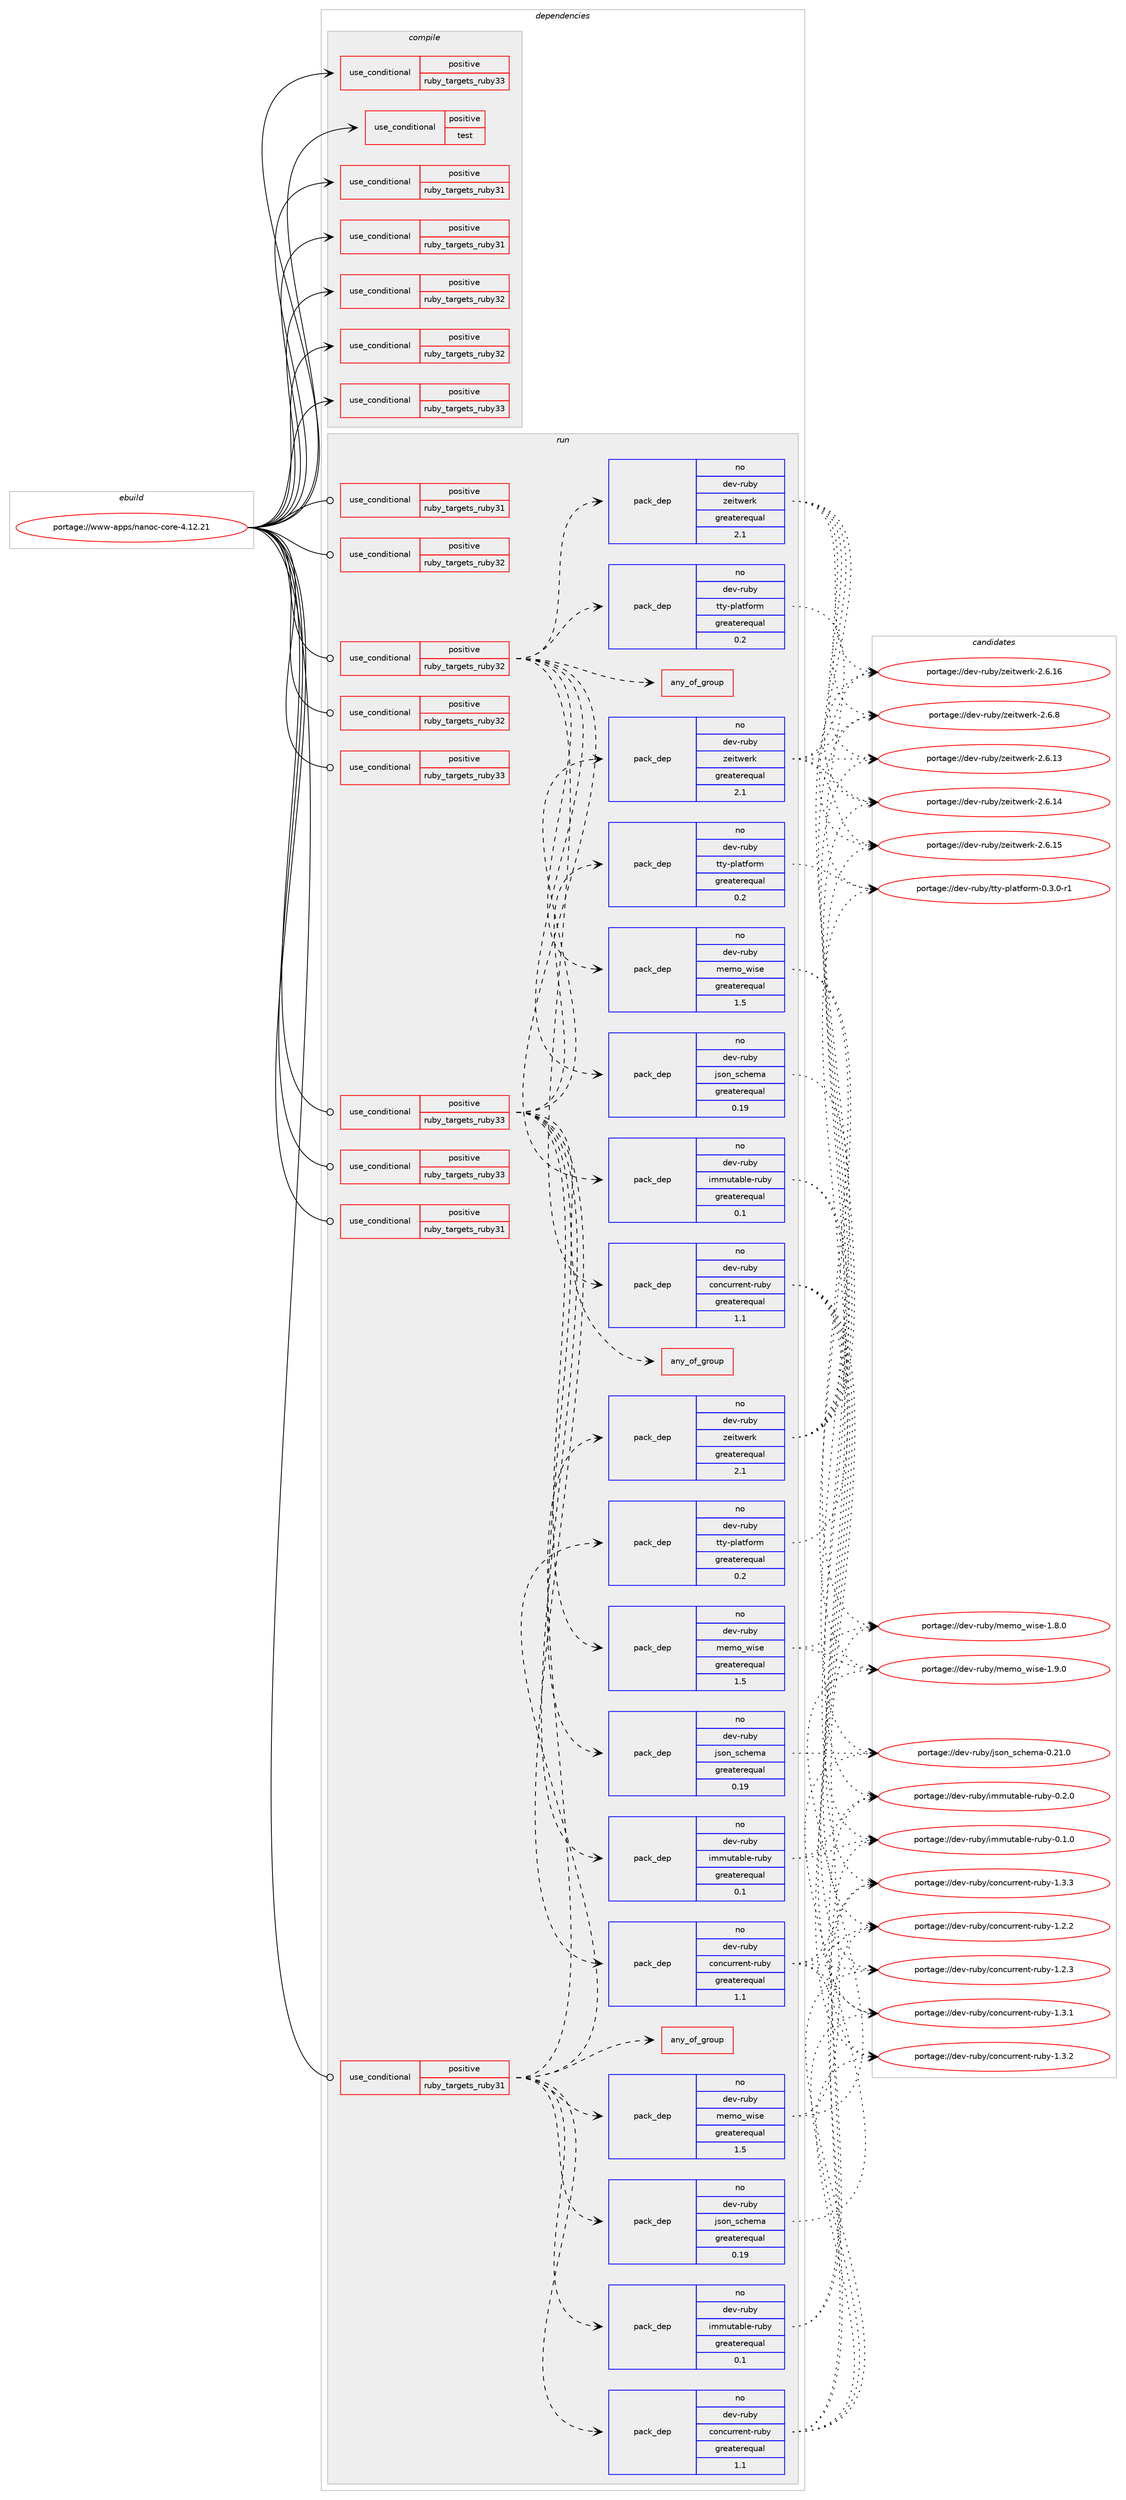 digraph prolog {

# *************
# Graph options
# *************

newrank=true;
concentrate=true;
compound=true;
graph [rankdir=LR,fontname=Helvetica,fontsize=10,ranksep=1.5];#, ranksep=2.5, nodesep=0.2];
edge  [arrowhead=vee];
node  [fontname=Helvetica,fontsize=10];

# **********
# The ebuild
# **********

subgraph cluster_leftcol {
color=gray;
rank=same;
label=<<i>ebuild</i>>;
id [label="portage://www-apps/nanoc-core-4.12.21", color=red, width=4, href="../www-apps/nanoc-core-4.12.21.svg"];
}

# ****************
# The dependencies
# ****************

subgraph cluster_midcol {
color=gray;
label=<<i>dependencies</i>>;
subgraph cluster_compile {
fillcolor="#eeeeee";
style=filled;
label=<<i>compile</i>>;
subgraph cond116342 {
dependency224297 [label=<<TABLE BORDER="0" CELLBORDER="1" CELLSPACING="0" CELLPADDING="4"><TR><TD ROWSPAN="3" CELLPADDING="10">use_conditional</TD></TR><TR><TD>positive</TD></TR><TR><TD>ruby_targets_ruby31</TD></TR></TABLE>>, shape=none, color=red];
# *** BEGIN UNKNOWN DEPENDENCY TYPE (TODO) ***
# dependency224297 -> package_dependency(portage://www-apps/nanoc-core-4.12.21,install,no,dev-lang,ruby,none,[,,],[slot(3.1)],[])
# *** END UNKNOWN DEPENDENCY TYPE (TODO) ***

}
id:e -> dependency224297:w [weight=20,style="solid",arrowhead="vee"];
subgraph cond116343 {
dependency224298 [label=<<TABLE BORDER="0" CELLBORDER="1" CELLSPACING="0" CELLPADDING="4"><TR><TD ROWSPAN="3" CELLPADDING="10">use_conditional</TD></TR><TR><TD>positive</TD></TR><TR><TD>ruby_targets_ruby31</TD></TR></TABLE>>, shape=none, color=red];
# *** BEGIN UNKNOWN DEPENDENCY TYPE (TODO) ***
# dependency224298 -> package_dependency(portage://www-apps/nanoc-core-4.12.21,install,no,virtual,rubygems,none,[,,],[],[use(enable(ruby_targets_ruby31),negative)])
# *** END UNKNOWN DEPENDENCY TYPE (TODO) ***

}
id:e -> dependency224298:w [weight=20,style="solid",arrowhead="vee"];
subgraph cond116344 {
dependency224299 [label=<<TABLE BORDER="0" CELLBORDER="1" CELLSPACING="0" CELLPADDING="4"><TR><TD ROWSPAN="3" CELLPADDING="10">use_conditional</TD></TR><TR><TD>positive</TD></TR><TR><TD>ruby_targets_ruby32</TD></TR></TABLE>>, shape=none, color=red];
# *** BEGIN UNKNOWN DEPENDENCY TYPE (TODO) ***
# dependency224299 -> package_dependency(portage://www-apps/nanoc-core-4.12.21,install,no,dev-lang,ruby,none,[,,],[slot(3.2)],[])
# *** END UNKNOWN DEPENDENCY TYPE (TODO) ***

}
id:e -> dependency224299:w [weight=20,style="solid",arrowhead="vee"];
subgraph cond116345 {
dependency224300 [label=<<TABLE BORDER="0" CELLBORDER="1" CELLSPACING="0" CELLPADDING="4"><TR><TD ROWSPAN="3" CELLPADDING="10">use_conditional</TD></TR><TR><TD>positive</TD></TR><TR><TD>ruby_targets_ruby32</TD></TR></TABLE>>, shape=none, color=red];
# *** BEGIN UNKNOWN DEPENDENCY TYPE (TODO) ***
# dependency224300 -> package_dependency(portage://www-apps/nanoc-core-4.12.21,install,no,virtual,rubygems,none,[,,],[],[use(enable(ruby_targets_ruby32),negative)])
# *** END UNKNOWN DEPENDENCY TYPE (TODO) ***

}
id:e -> dependency224300:w [weight=20,style="solid",arrowhead="vee"];
subgraph cond116346 {
dependency224301 [label=<<TABLE BORDER="0" CELLBORDER="1" CELLSPACING="0" CELLPADDING="4"><TR><TD ROWSPAN="3" CELLPADDING="10">use_conditional</TD></TR><TR><TD>positive</TD></TR><TR><TD>ruby_targets_ruby33</TD></TR></TABLE>>, shape=none, color=red];
# *** BEGIN UNKNOWN DEPENDENCY TYPE (TODO) ***
# dependency224301 -> package_dependency(portage://www-apps/nanoc-core-4.12.21,install,no,dev-lang,ruby,none,[,,],[slot(3.3)],[])
# *** END UNKNOWN DEPENDENCY TYPE (TODO) ***

}
id:e -> dependency224301:w [weight=20,style="solid",arrowhead="vee"];
subgraph cond116347 {
dependency224302 [label=<<TABLE BORDER="0" CELLBORDER="1" CELLSPACING="0" CELLPADDING="4"><TR><TD ROWSPAN="3" CELLPADDING="10">use_conditional</TD></TR><TR><TD>positive</TD></TR><TR><TD>ruby_targets_ruby33</TD></TR></TABLE>>, shape=none, color=red];
# *** BEGIN UNKNOWN DEPENDENCY TYPE (TODO) ***
# dependency224302 -> package_dependency(portage://www-apps/nanoc-core-4.12.21,install,no,virtual,rubygems,none,[,,],[],[use(enable(ruby_targets_ruby33),negative)])
# *** END UNKNOWN DEPENDENCY TYPE (TODO) ***

}
id:e -> dependency224302:w [weight=20,style="solid",arrowhead="vee"];
subgraph cond116348 {
dependency224303 [label=<<TABLE BORDER="0" CELLBORDER="1" CELLSPACING="0" CELLPADDING="4"><TR><TD ROWSPAN="3" CELLPADDING="10">use_conditional</TD></TR><TR><TD>positive</TD></TR><TR><TD>test</TD></TR></TABLE>>, shape=none, color=red];
# *** BEGIN UNKNOWN DEPENDENCY TYPE (TODO) ***
# dependency224303 -> package_dependency(portage://www-apps/nanoc-core-4.12.21,install,no,app-text,asciidoc,none,[,,],[],[])
# *** END UNKNOWN DEPENDENCY TYPE (TODO) ***

# *** BEGIN UNKNOWN DEPENDENCY TYPE (TODO) ***
# dependency224303 -> package_dependency(portage://www-apps/nanoc-core-4.12.21,install,no,app-text,highlight,none,[,,],[],[])
# *** END UNKNOWN DEPENDENCY TYPE (TODO) ***

}
id:e -> dependency224303:w [weight=20,style="solid",arrowhead="vee"];
}
subgraph cluster_compileandrun {
fillcolor="#eeeeee";
style=filled;
label=<<i>compile and run</i>>;
}
subgraph cluster_run {
fillcolor="#eeeeee";
style=filled;
label=<<i>run</i>>;
subgraph cond116349 {
dependency224304 [label=<<TABLE BORDER="0" CELLBORDER="1" CELLSPACING="0" CELLPADDING="4"><TR><TD ROWSPAN="3" CELLPADDING="10">use_conditional</TD></TR><TR><TD>positive</TD></TR><TR><TD>ruby_targets_ruby31</TD></TR></TABLE>>, shape=none, color=red];
# *** BEGIN UNKNOWN DEPENDENCY TYPE (TODO) ***
# dependency224304 -> package_dependency(portage://www-apps/nanoc-core-4.12.21,run,no,dev-lang,ruby,none,[,,],[slot(3.1)],[])
# *** END UNKNOWN DEPENDENCY TYPE (TODO) ***

}
id:e -> dependency224304:w [weight=20,style="solid",arrowhead="odot"];
subgraph cond116350 {
dependency224305 [label=<<TABLE BORDER="0" CELLBORDER="1" CELLSPACING="0" CELLPADDING="4"><TR><TD ROWSPAN="3" CELLPADDING="10">use_conditional</TD></TR><TR><TD>positive</TD></TR><TR><TD>ruby_targets_ruby31</TD></TR></TABLE>>, shape=none, color=red];
# *** BEGIN UNKNOWN DEPENDENCY TYPE (TODO) ***
# dependency224305 -> package_dependency(portage://www-apps/nanoc-core-4.12.21,run,no,dev-ruby,base64,none,[,,],[slot(0.2)],[use(enable(ruby_targets_ruby31),negative)])
# *** END UNKNOWN DEPENDENCY TYPE (TODO) ***

subgraph pack104740 {
dependency224306 [label=<<TABLE BORDER="0" CELLBORDER="1" CELLSPACING="0" CELLPADDING="4" WIDTH="220"><TR><TD ROWSPAN="6" CELLPADDING="30">pack_dep</TD></TR><TR><TD WIDTH="110">no</TD></TR><TR><TD>dev-ruby</TD></TR><TR><TD>concurrent-ruby</TD></TR><TR><TD>greaterequal</TD></TR><TR><TD>1.1</TD></TR></TABLE>>, shape=none, color=blue];
}
dependency224305:e -> dependency224306:w [weight=20,style="dashed",arrowhead="vee"];
# *** BEGIN UNKNOWN DEPENDENCY TYPE (TODO) ***
# dependency224305 -> package_dependency(portage://www-apps/nanoc-core-4.12.21,run,no,dev-ruby,ddmetrics,none,[,,],[slot(1)],[use(enable(ruby_targets_ruby31),negative)])
# *** END UNKNOWN DEPENDENCY TYPE (TODO) ***

# *** BEGIN UNKNOWN DEPENDENCY TYPE (TODO) ***
# dependency224305 -> package_dependency(portage://www-apps/nanoc-core-4.12.21,run,no,dev-ruby,ddplugin,none,[,,],[slot(1)],[use(enable(ruby_targets_ruby31),negative)])
# *** END UNKNOWN DEPENDENCY TYPE (TODO) ***

subgraph pack104741 {
dependency224307 [label=<<TABLE BORDER="0" CELLBORDER="1" CELLSPACING="0" CELLPADDING="4" WIDTH="220"><TR><TD ROWSPAN="6" CELLPADDING="30">pack_dep</TD></TR><TR><TD WIDTH="110">no</TD></TR><TR><TD>dev-ruby</TD></TR><TR><TD>immutable-ruby</TD></TR><TR><TD>greaterequal</TD></TR><TR><TD>0.1</TD></TR></TABLE>>, shape=none, color=blue];
}
dependency224305:e -> dependency224307:w [weight=20,style="dashed",arrowhead="vee"];
subgraph pack104742 {
dependency224308 [label=<<TABLE BORDER="0" CELLBORDER="1" CELLSPACING="0" CELLPADDING="4" WIDTH="220"><TR><TD ROWSPAN="6" CELLPADDING="30">pack_dep</TD></TR><TR><TD WIDTH="110">no</TD></TR><TR><TD>dev-ruby</TD></TR><TR><TD>json_schema</TD></TR><TR><TD>greaterequal</TD></TR><TR><TD>0.19</TD></TR></TABLE>>, shape=none, color=blue];
}
dependency224305:e -> dependency224308:w [weight=20,style="dashed",arrowhead="vee"];
subgraph pack104743 {
dependency224309 [label=<<TABLE BORDER="0" CELLBORDER="1" CELLSPACING="0" CELLPADDING="4" WIDTH="220"><TR><TD ROWSPAN="6" CELLPADDING="30">pack_dep</TD></TR><TR><TD WIDTH="110">no</TD></TR><TR><TD>dev-ruby</TD></TR><TR><TD>memo_wise</TD></TR><TR><TD>greaterequal</TD></TR><TR><TD>1.5</TD></TR></TABLE>>, shape=none, color=blue];
}
dependency224305:e -> dependency224309:w [weight=20,style="dashed",arrowhead="vee"];
subgraph any3016 {
dependency224310 [label=<<TABLE BORDER="0" CELLBORDER="1" CELLSPACING="0" CELLPADDING="4"><TR><TD CELLPADDING="10">any_of_group</TD></TR></TABLE>>, shape=none, color=red];# *** BEGIN UNKNOWN DEPENDENCY TYPE (TODO) ***
# dependency224310 -> package_dependency(portage://www-apps/nanoc-core-4.12.21,run,no,dev-ruby,psych,none,[,,],[slot(5)],[use(enable(ruby_targets_ruby31),negative)])
# *** END UNKNOWN DEPENDENCY TYPE (TODO) ***

# *** BEGIN UNKNOWN DEPENDENCY TYPE (TODO) ***
# dependency224310 -> package_dependency(portage://www-apps/nanoc-core-4.12.21,run,no,dev-ruby,psych,none,[,,],[slot(0)],[use(enable(ruby_targets_ruby31),negative)])
# *** END UNKNOWN DEPENDENCY TYPE (TODO) ***

}
dependency224305:e -> dependency224310:w [weight=20,style="dashed",arrowhead="vee"];
# *** BEGIN UNKNOWN DEPENDENCY TYPE (TODO) ***
# dependency224305 -> package_dependency(portage://www-apps/nanoc-core-4.12.21,run,no,dev-ruby,slow_enumerator_tools,none,[,,],[slot(1)],[use(enable(ruby_targets_ruby31),negative)])
# *** END UNKNOWN DEPENDENCY TYPE (TODO) ***

subgraph pack104744 {
dependency224311 [label=<<TABLE BORDER="0" CELLBORDER="1" CELLSPACING="0" CELLPADDING="4" WIDTH="220"><TR><TD ROWSPAN="6" CELLPADDING="30">pack_dep</TD></TR><TR><TD WIDTH="110">no</TD></TR><TR><TD>dev-ruby</TD></TR><TR><TD>tty-platform</TD></TR><TR><TD>greaterequal</TD></TR><TR><TD>0.2</TD></TR></TABLE>>, shape=none, color=blue];
}
dependency224305:e -> dependency224311:w [weight=20,style="dashed",arrowhead="vee"];
subgraph pack104745 {
dependency224312 [label=<<TABLE BORDER="0" CELLBORDER="1" CELLSPACING="0" CELLPADDING="4" WIDTH="220"><TR><TD ROWSPAN="6" CELLPADDING="30">pack_dep</TD></TR><TR><TD WIDTH="110">no</TD></TR><TR><TD>dev-ruby</TD></TR><TR><TD>zeitwerk</TD></TR><TR><TD>greaterequal</TD></TR><TR><TD>2.1</TD></TR></TABLE>>, shape=none, color=blue];
}
dependency224305:e -> dependency224312:w [weight=20,style="dashed",arrowhead="vee"];
}
id:e -> dependency224305:w [weight=20,style="solid",arrowhead="odot"];
subgraph cond116351 {
dependency224313 [label=<<TABLE BORDER="0" CELLBORDER="1" CELLSPACING="0" CELLPADDING="4"><TR><TD ROWSPAN="3" CELLPADDING="10">use_conditional</TD></TR><TR><TD>positive</TD></TR><TR><TD>ruby_targets_ruby31</TD></TR></TABLE>>, shape=none, color=red];
# *** BEGIN UNKNOWN DEPENDENCY TYPE (TODO) ***
# dependency224313 -> package_dependency(portage://www-apps/nanoc-core-4.12.21,run,no,virtual,rubygems,none,[,,],[],[use(enable(ruby_targets_ruby31),negative)])
# *** END UNKNOWN DEPENDENCY TYPE (TODO) ***

}
id:e -> dependency224313:w [weight=20,style="solid",arrowhead="odot"];
subgraph cond116352 {
dependency224314 [label=<<TABLE BORDER="0" CELLBORDER="1" CELLSPACING="0" CELLPADDING="4"><TR><TD ROWSPAN="3" CELLPADDING="10">use_conditional</TD></TR><TR><TD>positive</TD></TR><TR><TD>ruby_targets_ruby32</TD></TR></TABLE>>, shape=none, color=red];
# *** BEGIN UNKNOWN DEPENDENCY TYPE (TODO) ***
# dependency224314 -> package_dependency(portage://www-apps/nanoc-core-4.12.21,run,no,dev-lang,ruby,none,[,,],[slot(3.2)],[])
# *** END UNKNOWN DEPENDENCY TYPE (TODO) ***

}
id:e -> dependency224314:w [weight=20,style="solid",arrowhead="odot"];
subgraph cond116353 {
dependency224315 [label=<<TABLE BORDER="0" CELLBORDER="1" CELLSPACING="0" CELLPADDING="4"><TR><TD ROWSPAN="3" CELLPADDING="10">use_conditional</TD></TR><TR><TD>positive</TD></TR><TR><TD>ruby_targets_ruby32</TD></TR></TABLE>>, shape=none, color=red];
# *** BEGIN UNKNOWN DEPENDENCY TYPE (TODO) ***
# dependency224315 -> package_dependency(portage://www-apps/nanoc-core-4.12.21,run,no,dev-ruby,base64,none,[,,],[slot(0.2)],[use(enable(ruby_targets_ruby32),negative)])
# *** END UNKNOWN DEPENDENCY TYPE (TODO) ***

subgraph pack104746 {
dependency224316 [label=<<TABLE BORDER="0" CELLBORDER="1" CELLSPACING="0" CELLPADDING="4" WIDTH="220"><TR><TD ROWSPAN="6" CELLPADDING="30">pack_dep</TD></TR><TR><TD WIDTH="110">no</TD></TR><TR><TD>dev-ruby</TD></TR><TR><TD>concurrent-ruby</TD></TR><TR><TD>greaterequal</TD></TR><TR><TD>1.1</TD></TR></TABLE>>, shape=none, color=blue];
}
dependency224315:e -> dependency224316:w [weight=20,style="dashed",arrowhead="vee"];
# *** BEGIN UNKNOWN DEPENDENCY TYPE (TODO) ***
# dependency224315 -> package_dependency(portage://www-apps/nanoc-core-4.12.21,run,no,dev-ruby,ddmetrics,none,[,,],[slot(1)],[use(enable(ruby_targets_ruby32),negative)])
# *** END UNKNOWN DEPENDENCY TYPE (TODO) ***

# *** BEGIN UNKNOWN DEPENDENCY TYPE (TODO) ***
# dependency224315 -> package_dependency(portage://www-apps/nanoc-core-4.12.21,run,no,dev-ruby,ddplugin,none,[,,],[slot(1)],[use(enable(ruby_targets_ruby32),negative)])
# *** END UNKNOWN DEPENDENCY TYPE (TODO) ***

subgraph pack104747 {
dependency224317 [label=<<TABLE BORDER="0" CELLBORDER="1" CELLSPACING="0" CELLPADDING="4" WIDTH="220"><TR><TD ROWSPAN="6" CELLPADDING="30">pack_dep</TD></TR><TR><TD WIDTH="110">no</TD></TR><TR><TD>dev-ruby</TD></TR><TR><TD>immutable-ruby</TD></TR><TR><TD>greaterequal</TD></TR><TR><TD>0.1</TD></TR></TABLE>>, shape=none, color=blue];
}
dependency224315:e -> dependency224317:w [weight=20,style="dashed",arrowhead="vee"];
subgraph pack104748 {
dependency224318 [label=<<TABLE BORDER="0" CELLBORDER="1" CELLSPACING="0" CELLPADDING="4" WIDTH="220"><TR><TD ROWSPAN="6" CELLPADDING="30">pack_dep</TD></TR><TR><TD WIDTH="110">no</TD></TR><TR><TD>dev-ruby</TD></TR><TR><TD>json_schema</TD></TR><TR><TD>greaterequal</TD></TR><TR><TD>0.19</TD></TR></TABLE>>, shape=none, color=blue];
}
dependency224315:e -> dependency224318:w [weight=20,style="dashed",arrowhead="vee"];
subgraph pack104749 {
dependency224319 [label=<<TABLE BORDER="0" CELLBORDER="1" CELLSPACING="0" CELLPADDING="4" WIDTH="220"><TR><TD ROWSPAN="6" CELLPADDING="30">pack_dep</TD></TR><TR><TD WIDTH="110">no</TD></TR><TR><TD>dev-ruby</TD></TR><TR><TD>memo_wise</TD></TR><TR><TD>greaterequal</TD></TR><TR><TD>1.5</TD></TR></TABLE>>, shape=none, color=blue];
}
dependency224315:e -> dependency224319:w [weight=20,style="dashed",arrowhead="vee"];
subgraph any3017 {
dependency224320 [label=<<TABLE BORDER="0" CELLBORDER="1" CELLSPACING="0" CELLPADDING="4"><TR><TD CELLPADDING="10">any_of_group</TD></TR></TABLE>>, shape=none, color=red];# *** BEGIN UNKNOWN DEPENDENCY TYPE (TODO) ***
# dependency224320 -> package_dependency(portage://www-apps/nanoc-core-4.12.21,run,no,dev-ruby,psych,none,[,,],[slot(5)],[use(enable(ruby_targets_ruby32),negative)])
# *** END UNKNOWN DEPENDENCY TYPE (TODO) ***

# *** BEGIN UNKNOWN DEPENDENCY TYPE (TODO) ***
# dependency224320 -> package_dependency(portage://www-apps/nanoc-core-4.12.21,run,no,dev-ruby,psych,none,[,,],[slot(0)],[use(enable(ruby_targets_ruby32),negative)])
# *** END UNKNOWN DEPENDENCY TYPE (TODO) ***

}
dependency224315:e -> dependency224320:w [weight=20,style="dashed",arrowhead="vee"];
# *** BEGIN UNKNOWN DEPENDENCY TYPE (TODO) ***
# dependency224315 -> package_dependency(portage://www-apps/nanoc-core-4.12.21,run,no,dev-ruby,slow_enumerator_tools,none,[,,],[slot(1)],[use(enable(ruby_targets_ruby32),negative)])
# *** END UNKNOWN DEPENDENCY TYPE (TODO) ***

subgraph pack104750 {
dependency224321 [label=<<TABLE BORDER="0" CELLBORDER="1" CELLSPACING="0" CELLPADDING="4" WIDTH="220"><TR><TD ROWSPAN="6" CELLPADDING="30">pack_dep</TD></TR><TR><TD WIDTH="110">no</TD></TR><TR><TD>dev-ruby</TD></TR><TR><TD>tty-platform</TD></TR><TR><TD>greaterequal</TD></TR><TR><TD>0.2</TD></TR></TABLE>>, shape=none, color=blue];
}
dependency224315:e -> dependency224321:w [weight=20,style="dashed",arrowhead="vee"];
subgraph pack104751 {
dependency224322 [label=<<TABLE BORDER="0" CELLBORDER="1" CELLSPACING="0" CELLPADDING="4" WIDTH="220"><TR><TD ROWSPAN="6" CELLPADDING="30">pack_dep</TD></TR><TR><TD WIDTH="110">no</TD></TR><TR><TD>dev-ruby</TD></TR><TR><TD>zeitwerk</TD></TR><TR><TD>greaterequal</TD></TR><TR><TD>2.1</TD></TR></TABLE>>, shape=none, color=blue];
}
dependency224315:e -> dependency224322:w [weight=20,style="dashed",arrowhead="vee"];
}
id:e -> dependency224315:w [weight=20,style="solid",arrowhead="odot"];
subgraph cond116354 {
dependency224323 [label=<<TABLE BORDER="0" CELLBORDER="1" CELLSPACING="0" CELLPADDING="4"><TR><TD ROWSPAN="3" CELLPADDING="10">use_conditional</TD></TR><TR><TD>positive</TD></TR><TR><TD>ruby_targets_ruby32</TD></TR></TABLE>>, shape=none, color=red];
# *** BEGIN UNKNOWN DEPENDENCY TYPE (TODO) ***
# dependency224323 -> package_dependency(portage://www-apps/nanoc-core-4.12.21,run,no,virtual,rubygems,none,[,,],[],[use(enable(ruby_targets_ruby32),negative)])
# *** END UNKNOWN DEPENDENCY TYPE (TODO) ***

}
id:e -> dependency224323:w [weight=20,style="solid",arrowhead="odot"];
subgraph cond116355 {
dependency224324 [label=<<TABLE BORDER="0" CELLBORDER="1" CELLSPACING="0" CELLPADDING="4"><TR><TD ROWSPAN="3" CELLPADDING="10">use_conditional</TD></TR><TR><TD>positive</TD></TR><TR><TD>ruby_targets_ruby33</TD></TR></TABLE>>, shape=none, color=red];
# *** BEGIN UNKNOWN DEPENDENCY TYPE (TODO) ***
# dependency224324 -> package_dependency(portage://www-apps/nanoc-core-4.12.21,run,no,dev-lang,ruby,none,[,,],[slot(3.3)],[])
# *** END UNKNOWN DEPENDENCY TYPE (TODO) ***

}
id:e -> dependency224324:w [weight=20,style="solid",arrowhead="odot"];
subgraph cond116356 {
dependency224325 [label=<<TABLE BORDER="0" CELLBORDER="1" CELLSPACING="0" CELLPADDING="4"><TR><TD ROWSPAN="3" CELLPADDING="10">use_conditional</TD></TR><TR><TD>positive</TD></TR><TR><TD>ruby_targets_ruby33</TD></TR></TABLE>>, shape=none, color=red];
# *** BEGIN UNKNOWN DEPENDENCY TYPE (TODO) ***
# dependency224325 -> package_dependency(portage://www-apps/nanoc-core-4.12.21,run,no,dev-ruby,base64,none,[,,],[slot(0.2)],[use(enable(ruby_targets_ruby33),negative)])
# *** END UNKNOWN DEPENDENCY TYPE (TODO) ***

subgraph pack104752 {
dependency224326 [label=<<TABLE BORDER="0" CELLBORDER="1" CELLSPACING="0" CELLPADDING="4" WIDTH="220"><TR><TD ROWSPAN="6" CELLPADDING="30">pack_dep</TD></TR><TR><TD WIDTH="110">no</TD></TR><TR><TD>dev-ruby</TD></TR><TR><TD>concurrent-ruby</TD></TR><TR><TD>greaterequal</TD></TR><TR><TD>1.1</TD></TR></TABLE>>, shape=none, color=blue];
}
dependency224325:e -> dependency224326:w [weight=20,style="dashed",arrowhead="vee"];
# *** BEGIN UNKNOWN DEPENDENCY TYPE (TODO) ***
# dependency224325 -> package_dependency(portage://www-apps/nanoc-core-4.12.21,run,no,dev-ruby,ddmetrics,none,[,,],[slot(1)],[use(enable(ruby_targets_ruby33),negative)])
# *** END UNKNOWN DEPENDENCY TYPE (TODO) ***

# *** BEGIN UNKNOWN DEPENDENCY TYPE (TODO) ***
# dependency224325 -> package_dependency(portage://www-apps/nanoc-core-4.12.21,run,no,dev-ruby,ddplugin,none,[,,],[slot(1)],[use(enable(ruby_targets_ruby33),negative)])
# *** END UNKNOWN DEPENDENCY TYPE (TODO) ***

subgraph pack104753 {
dependency224327 [label=<<TABLE BORDER="0" CELLBORDER="1" CELLSPACING="0" CELLPADDING="4" WIDTH="220"><TR><TD ROWSPAN="6" CELLPADDING="30">pack_dep</TD></TR><TR><TD WIDTH="110">no</TD></TR><TR><TD>dev-ruby</TD></TR><TR><TD>immutable-ruby</TD></TR><TR><TD>greaterequal</TD></TR><TR><TD>0.1</TD></TR></TABLE>>, shape=none, color=blue];
}
dependency224325:e -> dependency224327:w [weight=20,style="dashed",arrowhead="vee"];
subgraph pack104754 {
dependency224328 [label=<<TABLE BORDER="0" CELLBORDER="1" CELLSPACING="0" CELLPADDING="4" WIDTH="220"><TR><TD ROWSPAN="6" CELLPADDING="30">pack_dep</TD></TR><TR><TD WIDTH="110">no</TD></TR><TR><TD>dev-ruby</TD></TR><TR><TD>json_schema</TD></TR><TR><TD>greaterequal</TD></TR><TR><TD>0.19</TD></TR></TABLE>>, shape=none, color=blue];
}
dependency224325:e -> dependency224328:w [weight=20,style="dashed",arrowhead="vee"];
subgraph pack104755 {
dependency224329 [label=<<TABLE BORDER="0" CELLBORDER="1" CELLSPACING="0" CELLPADDING="4" WIDTH="220"><TR><TD ROWSPAN="6" CELLPADDING="30">pack_dep</TD></TR><TR><TD WIDTH="110">no</TD></TR><TR><TD>dev-ruby</TD></TR><TR><TD>memo_wise</TD></TR><TR><TD>greaterequal</TD></TR><TR><TD>1.5</TD></TR></TABLE>>, shape=none, color=blue];
}
dependency224325:e -> dependency224329:w [weight=20,style="dashed",arrowhead="vee"];
subgraph any3018 {
dependency224330 [label=<<TABLE BORDER="0" CELLBORDER="1" CELLSPACING="0" CELLPADDING="4"><TR><TD CELLPADDING="10">any_of_group</TD></TR></TABLE>>, shape=none, color=red];# *** BEGIN UNKNOWN DEPENDENCY TYPE (TODO) ***
# dependency224330 -> package_dependency(portage://www-apps/nanoc-core-4.12.21,run,no,dev-ruby,psych,none,[,,],[slot(5)],[use(enable(ruby_targets_ruby33),negative)])
# *** END UNKNOWN DEPENDENCY TYPE (TODO) ***

# *** BEGIN UNKNOWN DEPENDENCY TYPE (TODO) ***
# dependency224330 -> package_dependency(portage://www-apps/nanoc-core-4.12.21,run,no,dev-ruby,psych,none,[,,],[slot(0)],[use(enable(ruby_targets_ruby33),negative)])
# *** END UNKNOWN DEPENDENCY TYPE (TODO) ***

}
dependency224325:e -> dependency224330:w [weight=20,style="dashed",arrowhead="vee"];
# *** BEGIN UNKNOWN DEPENDENCY TYPE (TODO) ***
# dependency224325 -> package_dependency(portage://www-apps/nanoc-core-4.12.21,run,no,dev-ruby,slow_enumerator_tools,none,[,,],[slot(1)],[use(enable(ruby_targets_ruby33),negative)])
# *** END UNKNOWN DEPENDENCY TYPE (TODO) ***

subgraph pack104756 {
dependency224331 [label=<<TABLE BORDER="0" CELLBORDER="1" CELLSPACING="0" CELLPADDING="4" WIDTH="220"><TR><TD ROWSPAN="6" CELLPADDING="30">pack_dep</TD></TR><TR><TD WIDTH="110">no</TD></TR><TR><TD>dev-ruby</TD></TR><TR><TD>tty-platform</TD></TR><TR><TD>greaterequal</TD></TR><TR><TD>0.2</TD></TR></TABLE>>, shape=none, color=blue];
}
dependency224325:e -> dependency224331:w [weight=20,style="dashed",arrowhead="vee"];
subgraph pack104757 {
dependency224332 [label=<<TABLE BORDER="0" CELLBORDER="1" CELLSPACING="0" CELLPADDING="4" WIDTH="220"><TR><TD ROWSPAN="6" CELLPADDING="30">pack_dep</TD></TR><TR><TD WIDTH="110">no</TD></TR><TR><TD>dev-ruby</TD></TR><TR><TD>zeitwerk</TD></TR><TR><TD>greaterequal</TD></TR><TR><TD>2.1</TD></TR></TABLE>>, shape=none, color=blue];
}
dependency224325:e -> dependency224332:w [weight=20,style="dashed",arrowhead="vee"];
}
id:e -> dependency224325:w [weight=20,style="solid",arrowhead="odot"];
subgraph cond116357 {
dependency224333 [label=<<TABLE BORDER="0" CELLBORDER="1" CELLSPACING="0" CELLPADDING="4"><TR><TD ROWSPAN="3" CELLPADDING="10">use_conditional</TD></TR><TR><TD>positive</TD></TR><TR><TD>ruby_targets_ruby33</TD></TR></TABLE>>, shape=none, color=red];
# *** BEGIN UNKNOWN DEPENDENCY TYPE (TODO) ***
# dependency224333 -> package_dependency(portage://www-apps/nanoc-core-4.12.21,run,no,virtual,rubygems,none,[,,],[],[use(enable(ruby_targets_ruby33),negative)])
# *** END UNKNOWN DEPENDENCY TYPE (TODO) ***

}
id:e -> dependency224333:w [weight=20,style="solid",arrowhead="odot"];
}
}

# **************
# The candidates
# **************

subgraph cluster_choices {
rank=same;
color=gray;
label=<<i>candidates</i>>;

subgraph choice104740 {
color=black;
nodesep=1;
choice10010111845114117981214799111110991171141141011101164511411798121454946504650 [label="portage://dev-ruby/concurrent-ruby-1.2.2", color=red, width=4,href="../dev-ruby/concurrent-ruby-1.2.2.svg"];
choice10010111845114117981214799111110991171141141011101164511411798121454946504651 [label="portage://dev-ruby/concurrent-ruby-1.2.3", color=red, width=4,href="../dev-ruby/concurrent-ruby-1.2.3.svg"];
choice10010111845114117981214799111110991171141141011101164511411798121454946514649 [label="portage://dev-ruby/concurrent-ruby-1.3.1", color=red, width=4,href="../dev-ruby/concurrent-ruby-1.3.1.svg"];
choice10010111845114117981214799111110991171141141011101164511411798121454946514650 [label="portage://dev-ruby/concurrent-ruby-1.3.2", color=red, width=4,href="../dev-ruby/concurrent-ruby-1.3.2.svg"];
choice10010111845114117981214799111110991171141141011101164511411798121454946514651 [label="portage://dev-ruby/concurrent-ruby-1.3.3", color=red, width=4,href="../dev-ruby/concurrent-ruby-1.3.3.svg"];
dependency224306:e -> choice10010111845114117981214799111110991171141141011101164511411798121454946504650:w [style=dotted,weight="100"];
dependency224306:e -> choice10010111845114117981214799111110991171141141011101164511411798121454946504651:w [style=dotted,weight="100"];
dependency224306:e -> choice10010111845114117981214799111110991171141141011101164511411798121454946514649:w [style=dotted,weight="100"];
dependency224306:e -> choice10010111845114117981214799111110991171141141011101164511411798121454946514650:w [style=dotted,weight="100"];
dependency224306:e -> choice10010111845114117981214799111110991171141141011101164511411798121454946514651:w [style=dotted,weight="100"];
}
subgraph choice104741 {
color=black;
nodesep=1;
choice10010111845114117981214710510910911711697981081014511411798121454846494648 [label="portage://dev-ruby/immutable-ruby-0.1.0", color=red, width=4,href="../dev-ruby/immutable-ruby-0.1.0.svg"];
choice10010111845114117981214710510910911711697981081014511411798121454846504648 [label="portage://dev-ruby/immutable-ruby-0.2.0", color=red, width=4,href="../dev-ruby/immutable-ruby-0.2.0.svg"];
dependency224307:e -> choice10010111845114117981214710510910911711697981081014511411798121454846494648:w [style=dotted,weight="100"];
dependency224307:e -> choice10010111845114117981214710510910911711697981081014511411798121454846504648:w [style=dotted,weight="100"];
}
subgraph choice104742 {
color=black;
nodesep=1;
choice10010111845114117981214710611511111095115991041011099745484650494648 [label="portage://dev-ruby/json_schema-0.21.0", color=red, width=4,href="../dev-ruby/json_schema-0.21.0.svg"];
dependency224308:e -> choice10010111845114117981214710611511111095115991041011099745484650494648:w [style=dotted,weight="100"];
}
subgraph choice104743 {
color=black;
nodesep=1;
choice10010111845114117981214710910110911195119105115101454946564648 [label="portage://dev-ruby/memo_wise-1.8.0", color=red, width=4,href="../dev-ruby/memo_wise-1.8.0.svg"];
choice10010111845114117981214710910110911195119105115101454946574648 [label="portage://dev-ruby/memo_wise-1.9.0", color=red, width=4,href="../dev-ruby/memo_wise-1.9.0.svg"];
dependency224309:e -> choice10010111845114117981214710910110911195119105115101454946564648:w [style=dotted,weight="100"];
dependency224309:e -> choice10010111845114117981214710910110911195119105115101454946574648:w [style=dotted,weight="100"];
}
subgraph choice104744 {
color=black;
nodesep=1;
choice10010111845114117981214711611612145112108971161021111141094548465146484511449 [label="portage://dev-ruby/tty-platform-0.3.0-r1", color=red, width=4,href="../dev-ruby/tty-platform-0.3.0-r1.svg"];
dependency224311:e -> choice10010111845114117981214711611612145112108971161021111141094548465146484511449:w [style=dotted,weight="100"];
}
subgraph choice104745 {
color=black;
nodesep=1;
choice10010111845114117981214712210110511611910111410745504654464951 [label="portage://dev-ruby/zeitwerk-2.6.13", color=red, width=4,href="../dev-ruby/zeitwerk-2.6.13.svg"];
choice10010111845114117981214712210110511611910111410745504654464952 [label="portage://dev-ruby/zeitwerk-2.6.14", color=red, width=4,href="../dev-ruby/zeitwerk-2.6.14.svg"];
choice10010111845114117981214712210110511611910111410745504654464953 [label="portage://dev-ruby/zeitwerk-2.6.15", color=red, width=4,href="../dev-ruby/zeitwerk-2.6.15.svg"];
choice10010111845114117981214712210110511611910111410745504654464954 [label="portage://dev-ruby/zeitwerk-2.6.16", color=red, width=4,href="../dev-ruby/zeitwerk-2.6.16.svg"];
choice100101118451141179812147122101105116119101114107455046544656 [label="portage://dev-ruby/zeitwerk-2.6.8", color=red, width=4,href="../dev-ruby/zeitwerk-2.6.8.svg"];
dependency224312:e -> choice10010111845114117981214712210110511611910111410745504654464951:w [style=dotted,weight="100"];
dependency224312:e -> choice10010111845114117981214712210110511611910111410745504654464952:w [style=dotted,weight="100"];
dependency224312:e -> choice10010111845114117981214712210110511611910111410745504654464953:w [style=dotted,weight="100"];
dependency224312:e -> choice10010111845114117981214712210110511611910111410745504654464954:w [style=dotted,weight="100"];
dependency224312:e -> choice100101118451141179812147122101105116119101114107455046544656:w [style=dotted,weight="100"];
}
subgraph choice104746 {
color=black;
nodesep=1;
choice10010111845114117981214799111110991171141141011101164511411798121454946504650 [label="portage://dev-ruby/concurrent-ruby-1.2.2", color=red, width=4,href="../dev-ruby/concurrent-ruby-1.2.2.svg"];
choice10010111845114117981214799111110991171141141011101164511411798121454946504651 [label="portage://dev-ruby/concurrent-ruby-1.2.3", color=red, width=4,href="../dev-ruby/concurrent-ruby-1.2.3.svg"];
choice10010111845114117981214799111110991171141141011101164511411798121454946514649 [label="portage://dev-ruby/concurrent-ruby-1.3.1", color=red, width=4,href="../dev-ruby/concurrent-ruby-1.3.1.svg"];
choice10010111845114117981214799111110991171141141011101164511411798121454946514650 [label="portage://dev-ruby/concurrent-ruby-1.3.2", color=red, width=4,href="../dev-ruby/concurrent-ruby-1.3.2.svg"];
choice10010111845114117981214799111110991171141141011101164511411798121454946514651 [label="portage://dev-ruby/concurrent-ruby-1.3.3", color=red, width=4,href="../dev-ruby/concurrent-ruby-1.3.3.svg"];
dependency224316:e -> choice10010111845114117981214799111110991171141141011101164511411798121454946504650:w [style=dotted,weight="100"];
dependency224316:e -> choice10010111845114117981214799111110991171141141011101164511411798121454946504651:w [style=dotted,weight="100"];
dependency224316:e -> choice10010111845114117981214799111110991171141141011101164511411798121454946514649:w [style=dotted,weight="100"];
dependency224316:e -> choice10010111845114117981214799111110991171141141011101164511411798121454946514650:w [style=dotted,weight="100"];
dependency224316:e -> choice10010111845114117981214799111110991171141141011101164511411798121454946514651:w [style=dotted,weight="100"];
}
subgraph choice104747 {
color=black;
nodesep=1;
choice10010111845114117981214710510910911711697981081014511411798121454846494648 [label="portage://dev-ruby/immutable-ruby-0.1.0", color=red, width=4,href="../dev-ruby/immutable-ruby-0.1.0.svg"];
choice10010111845114117981214710510910911711697981081014511411798121454846504648 [label="portage://dev-ruby/immutable-ruby-0.2.0", color=red, width=4,href="../dev-ruby/immutable-ruby-0.2.0.svg"];
dependency224317:e -> choice10010111845114117981214710510910911711697981081014511411798121454846494648:w [style=dotted,weight="100"];
dependency224317:e -> choice10010111845114117981214710510910911711697981081014511411798121454846504648:w [style=dotted,weight="100"];
}
subgraph choice104748 {
color=black;
nodesep=1;
choice10010111845114117981214710611511111095115991041011099745484650494648 [label="portage://dev-ruby/json_schema-0.21.0", color=red, width=4,href="../dev-ruby/json_schema-0.21.0.svg"];
dependency224318:e -> choice10010111845114117981214710611511111095115991041011099745484650494648:w [style=dotted,weight="100"];
}
subgraph choice104749 {
color=black;
nodesep=1;
choice10010111845114117981214710910110911195119105115101454946564648 [label="portage://dev-ruby/memo_wise-1.8.0", color=red, width=4,href="../dev-ruby/memo_wise-1.8.0.svg"];
choice10010111845114117981214710910110911195119105115101454946574648 [label="portage://dev-ruby/memo_wise-1.9.0", color=red, width=4,href="../dev-ruby/memo_wise-1.9.0.svg"];
dependency224319:e -> choice10010111845114117981214710910110911195119105115101454946564648:w [style=dotted,weight="100"];
dependency224319:e -> choice10010111845114117981214710910110911195119105115101454946574648:w [style=dotted,weight="100"];
}
subgraph choice104750 {
color=black;
nodesep=1;
choice10010111845114117981214711611612145112108971161021111141094548465146484511449 [label="portage://dev-ruby/tty-platform-0.3.0-r1", color=red, width=4,href="../dev-ruby/tty-platform-0.3.0-r1.svg"];
dependency224321:e -> choice10010111845114117981214711611612145112108971161021111141094548465146484511449:w [style=dotted,weight="100"];
}
subgraph choice104751 {
color=black;
nodesep=1;
choice10010111845114117981214712210110511611910111410745504654464951 [label="portage://dev-ruby/zeitwerk-2.6.13", color=red, width=4,href="../dev-ruby/zeitwerk-2.6.13.svg"];
choice10010111845114117981214712210110511611910111410745504654464952 [label="portage://dev-ruby/zeitwerk-2.6.14", color=red, width=4,href="../dev-ruby/zeitwerk-2.6.14.svg"];
choice10010111845114117981214712210110511611910111410745504654464953 [label="portage://dev-ruby/zeitwerk-2.6.15", color=red, width=4,href="../dev-ruby/zeitwerk-2.6.15.svg"];
choice10010111845114117981214712210110511611910111410745504654464954 [label="portage://dev-ruby/zeitwerk-2.6.16", color=red, width=4,href="../dev-ruby/zeitwerk-2.6.16.svg"];
choice100101118451141179812147122101105116119101114107455046544656 [label="portage://dev-ruby/zeitwerk-2.6.8", color=red, width=4,href="../dev-ruby/zeitwerk-2.6.8.svg"];
dependency224322:e -> choice10010111845114117981214712210110511611910111410745504654464951:w [style=dotted,weight="100"];
dependency224322:e -> choice10010111845114117981214712210110511611910111410745504654464952:w [style=dotted,weight="100"];
dependency224322:e -> choice10010111845114117981214712210110511611910111410745504654464953:w [style=dotted,weight="100"];
dependency224322:e -> choice10010111845114117981214712210110511611910111410745504654464954:w [style=dotted,weight="100"];
dependency224322:e -> choice100101118451141179812147122101105116119101114107455046544656:w [style=dotted,weight="100"];
}
subgraph choice104752 {
color=black;
nodesep=1;
choice10010111845114117981214799111110991171141141011101164511411798121454946504650 [label="portage://dev-ruby/concurrent-ruby-1.2.2", color=red, width=4,href="../dev-ruby/concurrent-ruby-1.2.2.svg"];
choice10010111845114117981214799111110991171141141011101164511411798121454946504651 [label="portage://dev-ruby/concurrent-ruby-1.2.3", color=red, width=4,href="../dev-ruby/concurrent-ruby-1.2.3.svg"];
choice10010111845114117981214799111110991171141141011101164511411798121454946514649 [label="portage://dev-ruby/concurrent-ruby-1.3.1", color=red, width=4,href="../dev-ruby/concurrent-ruby-1.3.1.svg"];
choice10010111845114117981214799111110991171141141011101164511411798121454946514650 [label="portage://dev-ruby/concurrent-ruby-1.3.2", color=red, width=4,href="../dev-ruby/concurrent-ruby-1.3.2.svg"];
choice10010111845114117981214799111110991171141141011101164511411798121454946514651 [label="portage://dev-ruby/concurrent-ruby-1.3.3", color=red, width=4,href="../dev-ruby/concurrent-ruby-1.3.3.svg"];
dependency224326:e -> choice10010111845114117981214799111110991171141141011101164511411798121454946504650:w [style=dotted,weight="100"];
dependency224326:e -> choice10010111845114117981214799111110991171141141011101164511411798121454946504651:w [style=dotted,weight="100"];
dependency224326:e -> choice10010111845114117981214799111110991171141141011101164511411798121454946514649:w [style=dotted,weight="100"];
dependency224326:e -> choice10010111845114117981214799111110991171141141011101164511411798121454946514650:w [style=dotted,weight="100"];
dependency224326:e -> choice10010111845114117981214799111110991171141141011101164511411798121454946514651:w [style=dotted,weight="100"];
}
subgraph choice104753 {
color=black;
nodesep=1;
choice10010111845114117981214710510910911711697981081014511411798121454846494648 [label="portage://dev-ruby/immutable-ruby-0.1.0", color=red, width=4,href="../dev-ruby/immutable-ruby-0.1.0.svg"];
choice10010111845114117981214710510910911711697981081014511411798121454846504648 [label="portage://dev-ruby/immutable-ruby-0.2.0", color=red, width=4,href="../dev-ruby/immutable-ruby-0.2.0.svg"];
dependency224327:e -> choice10010111845114117981214710510910911711697981081014511411798121454846494648:w [style=dotted,weight="100"];
dependency224327:e -> choice10010111845114117981214710510910911711697981081014511411798121454846504648:w [style=dotted,weight="100"];
}
subgraph choice104754 {
color=black;
nodesep=1;
choice10010111845114117981214710611511111095115991041011099745484650494648 [label="portage://dev-ruby/json_schema-0.21.0", color=red, width=4,href="../dev-ruby/json_schema-0.21.0.svg"];
dependency224328:e -> choice10010111845114117981214710611511111095115991041011099745484650494648:w [style=dotted,weight="100"];
}
subgraph choice104755 {
color=black;
nodesep=1;
choice10010111845114117981214710910110911195119105115101454946564648 [label="portage://dev-ruby/memo_wise-1.8.0", color=red, width=4,href="../dev-ruby/memo_wise-1.8.0.svg"];
choice10010111845114117981214710910110911195119105115101454946574648 [label="portage://dev-ruby/memo_wise-1.9.0", color=red, width=4,href="../dev-ruby/memo_wise-1.9.0.svg"];
dependency224329:e -> choice10010111845114117981214710910110911195119105115101454946564648:w [style=dotted,weight="100"];
dependency224329:e -> choice10010111845114117981214710910110911195119105115101454946574648:w [style=dotted,weight="100"];
}
subgraph choice104756 {
color=black;
nodesep=1;
choice10010111845114117981214711611612145112108971161021111141094548465146484511449 [label="portage://dev-ruby/tty-platform-0.3.0-r1", color=red, width=4,href="../dev-ruby/tty-platform-0.3.0-r1.svg"];
dependency224331:e -> choice10010111845114117981214711611612145112108971161021111141094548465146484511449:w [style=dotted,weight="100"];
}
subgraph choice104757 {
color=black;
nodesep=1;
choice10010111845114117981214712210110511611910111410745504654464951 [label="portage://dev-ruby/zeitwerk-2.6.13", color=red, width=4,href="../dev-ruby/zeitwerk-2.6.13.svg"];
choice10010111845114117981214712210110511611910111410745504654464952 [label="portage://dev-ruby/zeitwerk-2.6.14", color=red, width=4,href="../dev-ruby/zeitwerk-2.6.14.svg"];
choice10010111845114117981214712210110511611910111410745504654464953 [label="portage://dev-ruby/zeitwerk-2.6.15", color=red, width=4,href="../dev-ruby/zeitwerk-2.6.15.svg"];
choice10010111845114117981214712210110511611910111410745504654464954 [label="portage://dev-ruby/zeitwerk-2.6.16", color=red, width=4,href="../dev-ruby/zeitwerk-2.6.16.svg"];
choice100101118451141179812147122101105116119101114107455046544656 [label="portage://dev-ruby/zeitwerk-2.6.8", color=red, width=4,href="../dev-ruby/zeitwerk-2.6.8.svg"];
dependency224332:e -> choice10010111845114117981214712210110511611910111410745504654464951:w [style=dotted,weight="100"];
dependency224332:e -> choice10010111845114117981214712210110511611910111410745504654464952:w [style=dotted,weight="100"];
dependency224332:e -> choice10010111845114117981214712210110511611910111410745504654464953:w [style=dotted,weight="100"];
dependency224332:e -> choice10010111845114117981214712210110511611910111410745504654464954:w [style=dotted,weight="100"];
dependency224332:e -> choice100101118451141179812147122101105116119101114107455046544656:w [style=dotted,weight="100"];
}
}

}
